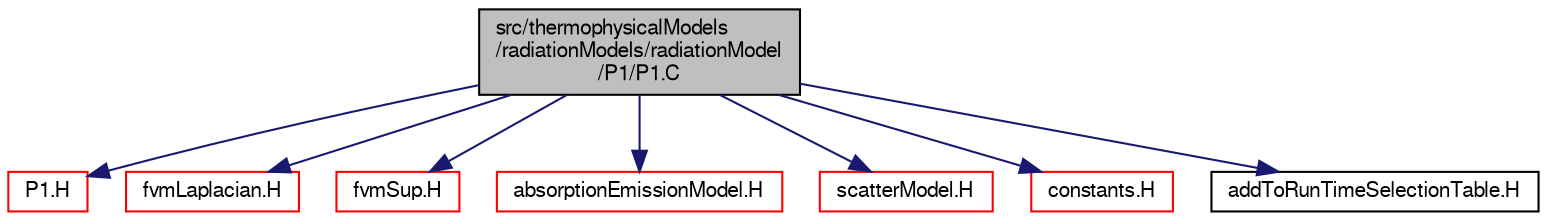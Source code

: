 digraph "src/thermophysicalModels/radiationModels/radiationModel/P1/P1.C"
{
  bgcolor="transparent";
  edge [fontname="FreeSans",fontsize="10",labelfontname="FreeSans",labelfontsize="10"];
  node [fontname="FreeSans",fontsize="10",shape=record];
  Node0 [label="src/thermophysicalModels\l/radiationModels/radiationModel\l/P1/P1.C",height=0.2,width=0.4,color="black", fillcolor="grey75", style="filled", fontcolor="black"];
  Node0 -> Node1 [color="midnightblue",fontsize="10",style="solid",fontname="FreeSans"];
  Node1 [label="P1.H",height=0.2,width=0.4,color="red",URL="$a15998.html"];
  Node0 -> Node304 [color="midnightblue",fontsize="10",style="solid",fontname="FreeSans"];
  Node304 [label="fvmLaplacian.H",height=0.2,width=0.4,color="red",URL="$a03077.html",tooltip="Calculate the matrix for the laplacian of the field. "];
  Node0 -> Node319 [color="midnightblue",fontsize="10",style="solid",fontname="FreeSans"];
  Node319 [label="fvmSup.H",height=0.2,width=0.4,color="red",URL="$a03083.html",tooltip="Calculate the matrix for implicit and explicit sources. "];
  Node0 -> Node322 [color="midnightblue",fontsize="10",style="solid",fontname="FreeSans"];
  Node322 [label="absorptionEmissionModel.H",height=0.2,width=0.4,color="red",URL="$a16022.html"];
  Node0 -> Node323 [color="midnightblue",fontsize="10",style="solid",fontname="FreeSans"];
  Node323 [label="scatterModel.H",height=0.2,width=0.4,color="red",URL="$a16079.html"];
  Node0 -> Node324 [color="midnightblue",fontsize="10",style="solid",fontname="FreeSans"];
  Node324 [label="constants.H",height=0.2,width=0.4,color="red",URL="$a10217.html"];
  Node0 -> Node331 [color="midnightblue",fontsize="10",style="solid",fontname="FreeSans"];
  Node331 [label="addToRunTimeSelectionTable.H",height=0.2,width=0.4,color="black",URL="$a09263.html",tooltip="Macros for easy insertion into run-time selection tables. "];
}
